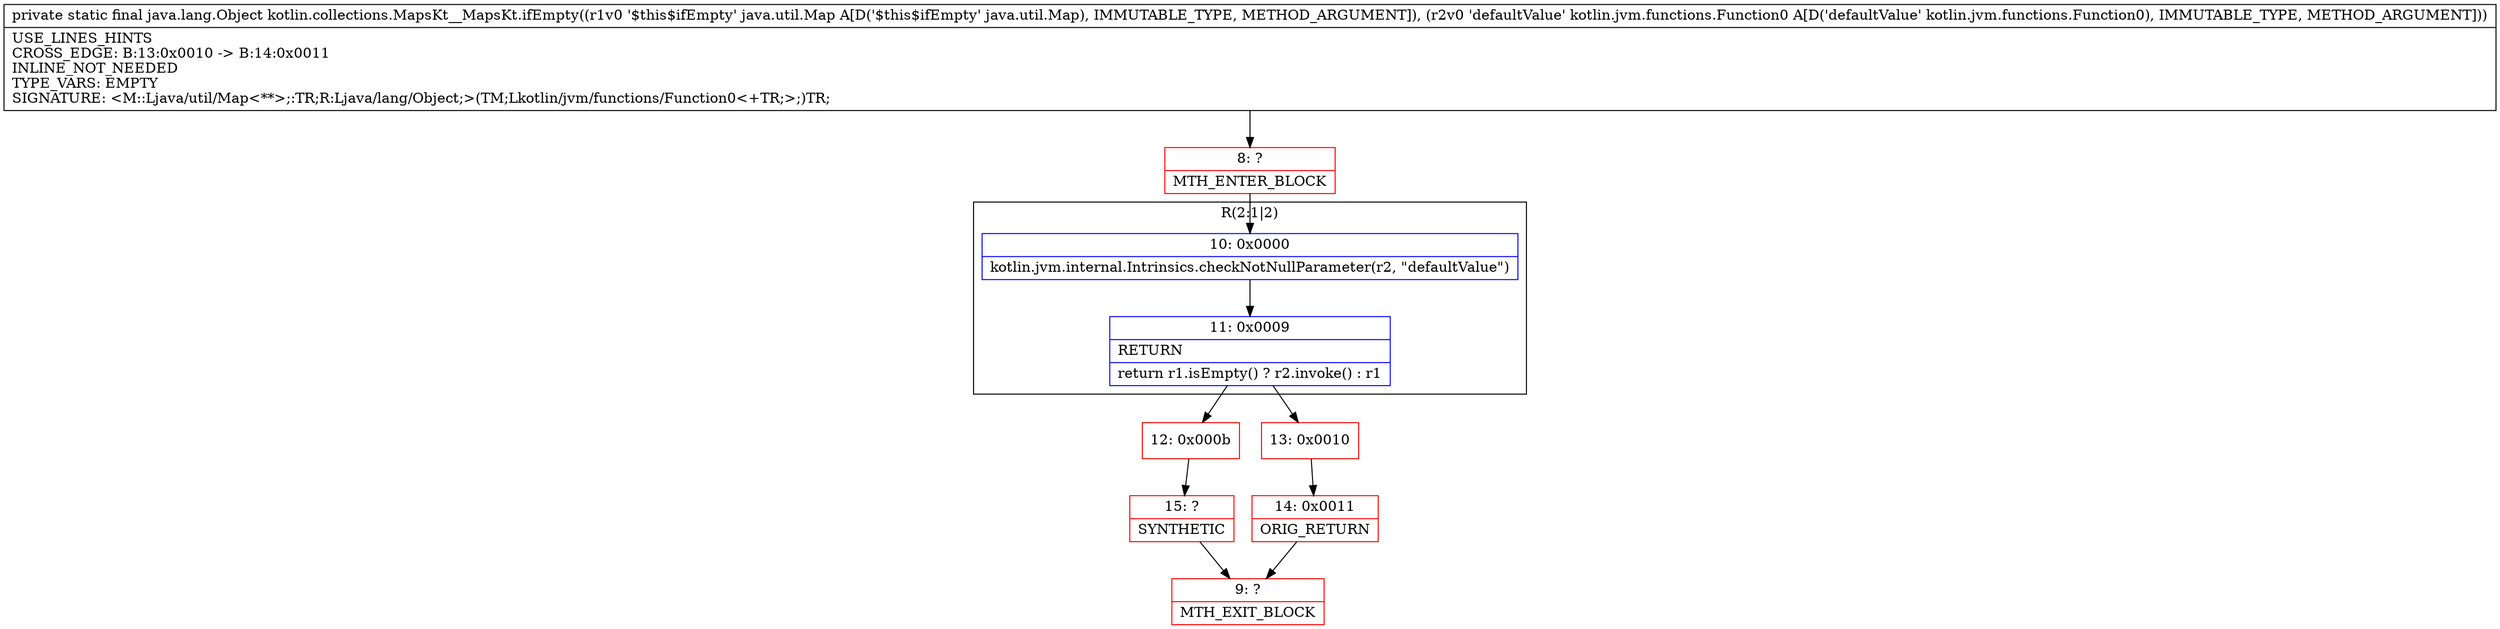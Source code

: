 digraph "CFG forkotlin.collections.MapsKt__MapsKt.ifEmpty(Ljava\/util\/Map;Lkotlin\/jvm\/functions\/Function0;)Ljava\/lang\/Object;" {
subgraph cluster_Region_5782029 {
label = "R(2:1|2)";
node [shape=record,color=blue];
Node_10 [shape=record,label="{10\:\ 0x0000|kotlin.jvm.internal.Intrinsics.checkNotNullParameter(r2, \"defaultValue\")\l}"];
Node_11 [shape=record,label="{11\:\ 0x0009|RETURN\l|return r1.isEmpty() ? r2.invoke() : r1\l}"];
}
Node_8 [shape=record,color=red,label="{8\:\ ?|MTH_ENTER_BLOCK\l}"];
Node_12 [shape=record,color=red,label="{12\:\ 0x000b}"];
Node_15 [shape=record,color=red,label="{15\:\ ?|SYNTHETIC\l}"];
Node_9 [shape=record,color=red,label="{9\:\ ?|MTH_EXIT_BLOCK\l}"];
Node_13 [shape=record,color=red,label="{13\:\ 0x0010}"];
Node_14 [shape=record,color=red,label="{14\:\ 0x0011|ORIG_RETURN\l}"];
MethodNode[shape=record,label="{private static final java.lang.Object kotlin.collections.MapsKt__MapsKt.ifEmpty((r1v0 '$this$ifEmpty' java.util.Map A[D('$this$ifEmpty' java.util.Map), IMMUTABLE_TYPE, METHOD_ARGUMENT]), (r2v0 'defaultValue' kotlin.jvm.functions.Function0 A[D('defaultValue' kotlin.jvm.functions.Function0), IMMUTABLE_TYPE, METHOD_ARGUMENT]))  | USE_LINES_HINTS\lCROSS_EDGE: B:13:0x0010 \-\> B:14:0x0011\lINLINE_NOT_NEEDED\lTYPE_VARS: EMPTY\lSIGNATURE: \<M::Ljava\/util\/Map\<**\>;:TR;R:Ljava\/lang\/Object;\>(TM;Lkotlin\/jvm\/functions\/Function0\<+TR;\>;)TR;\l}"];
MethodNode -> Node_8;Node_10 -> Node_11;
Node_11 -> Node_12;
Node_11 -> Node_13;
Node_8 -> Node_10;
Node_12 -> Node_15;
Node_15 -> Node_9;
Node_13 -> Node_14;
Node_14 -> Node_9;
}

